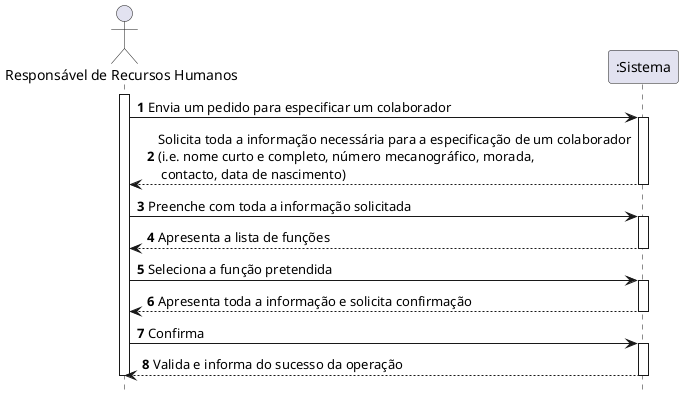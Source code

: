 @startuml
autonumber
hide footbox

actor "Responsável de Recursos Humanos" as RRH

participant ":Sistema" as SIST

activate RRH

RRH-> SIST : Envia um pedido para especificar um colaborador
activate SIST
SIST --> RRH: Solicita toda a informação necessária para a especificação de um colaborador\n(i.e. nome curto e completo, número mecanográfico, morada,\n contacto, data de nascimento)
deactivate SIST

RRH-> SIST : Preenche com toda a informação solicitada
activate SIST
SIST --> RRH: Apresenta a lista de funções
deactivate SIST

RRH-> SIST : Seleciona a função pretendida
activate SIST
SIST --> RRH: Apresenta toda a informação e solicita confirmação
deactivate SIST

RRH-> SIST : Confirma
activate SIST
SIST --> RRH: Valida e informa do sucesso da operação
deactivate SIST

deactivate RRH

@enduml
